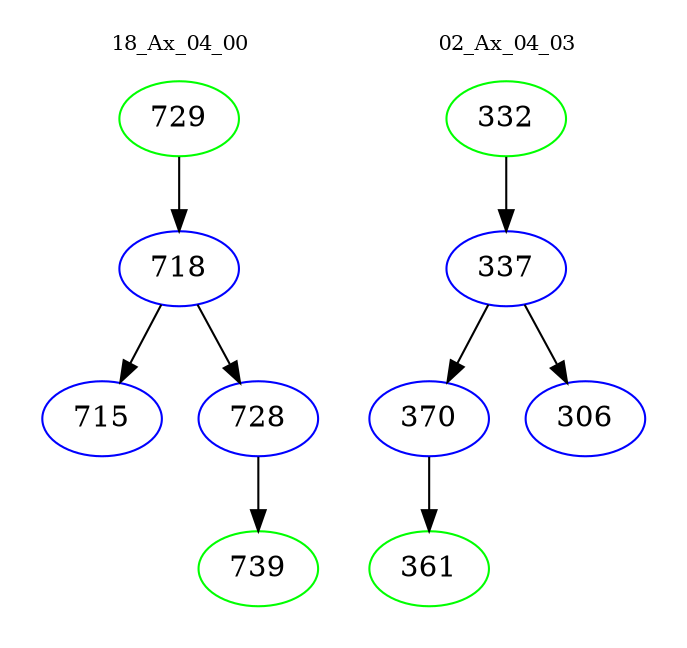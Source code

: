 digraph{
subgraph cluster_0 {
color = white
label = "18_Ax_04_00";
fontsize=10;
T0_729 [label="729", color="green"]
T0_729 -> T0_718 [color="black"]
T0_718 [label="718", color="blue"]
T0_718 -> T0_715 [color="black"]
T0_715 [label="715", color="blue"]
T0_718 -> T0_728 [color="black"]
T0_728 [label="728", color="blue"]
T0_728 -> T0_739 [color="black"]
T0_739 [label="739", color="green"]
}
subgraph cluster_1 {
color = white
label = "02_Ax_04_03";
fontsize=10;
T1_332 [label="332", color="green"]
T1_332 -> T1_337 [color="black"]
T1_337 [label="337", color="blue"]
T1_337 -> T1_370 [color="black"]
T1_370 [label="370", color="blue"]
T1_370 -> T1_361 [color="black"]
T1_361 [label="361", color="green"]
T1_337 -> T1_306 [color="black"]
T1_306 [label="306", color="blue"]
}
}
